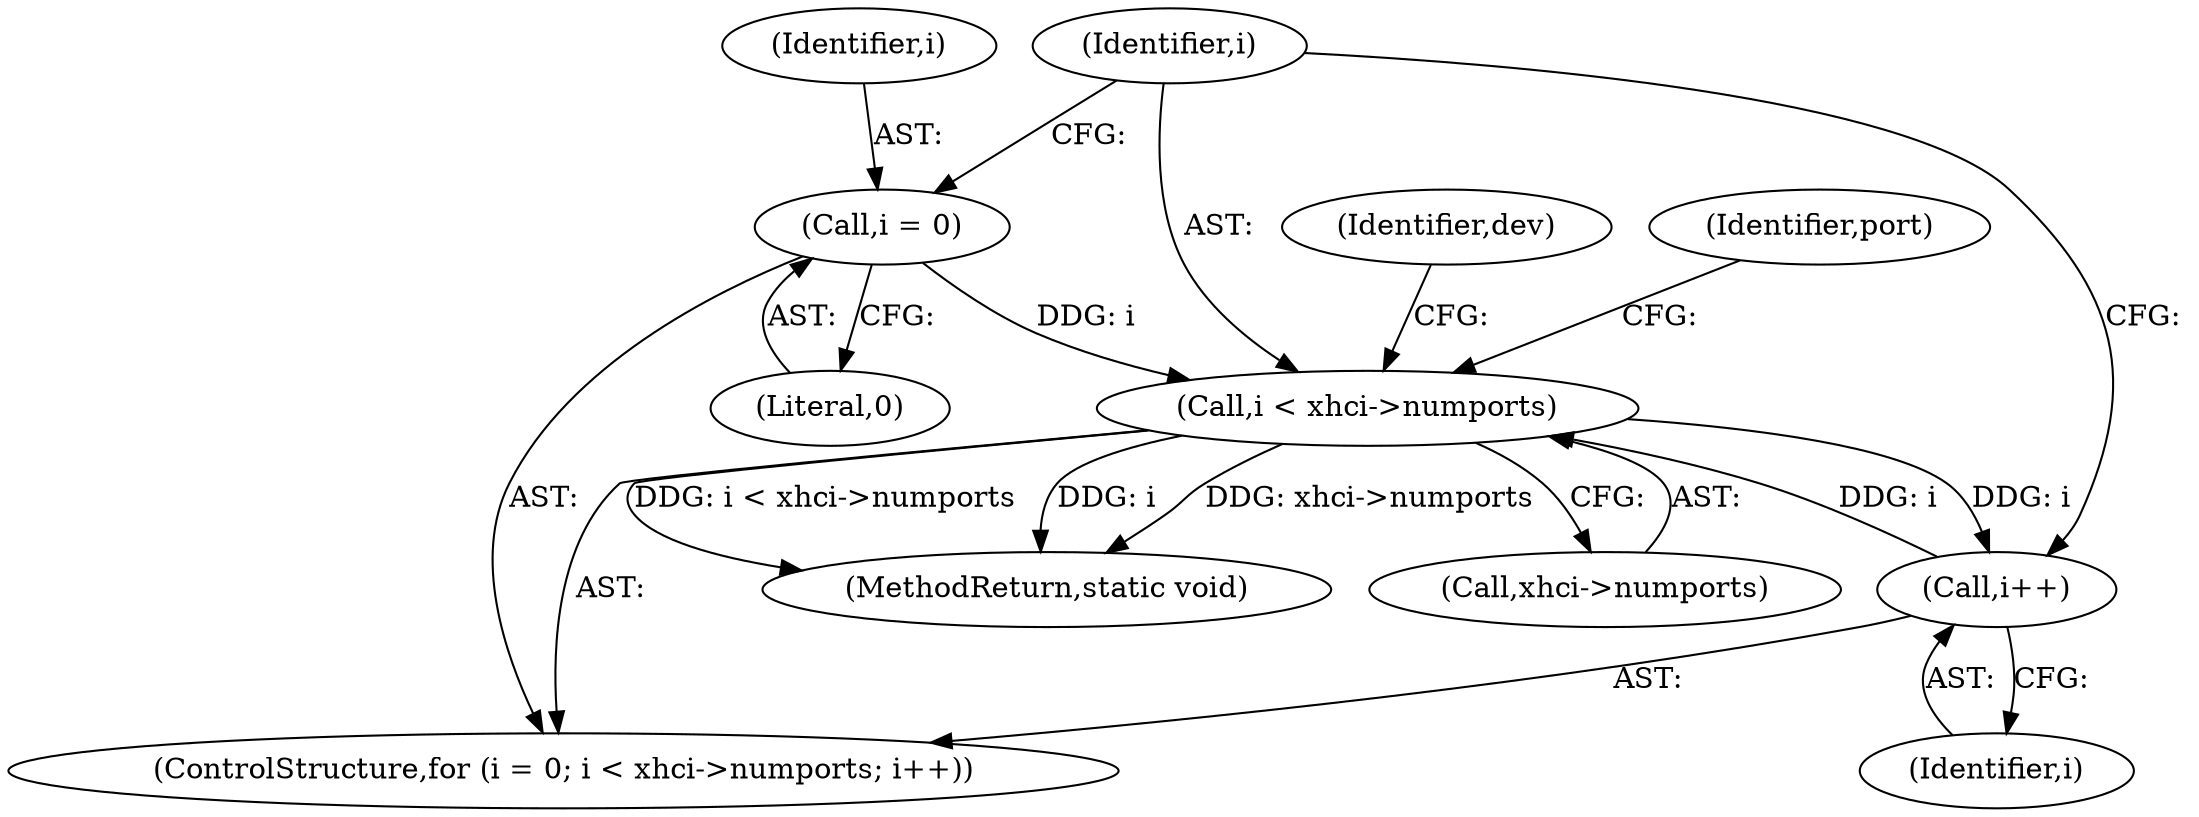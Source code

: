 digraph "0_qemu_b53dd4495ced2432a0b652ea895e651d07336f7e@pointer" {
"1000186" [label="(Call,i < xhci->numports)"];
"1000183" [label="(Call,i = 0)"];
"1000191" [label="(Call,i++)"];
"1000186" [label="(Call,i < xhci->numports)"];
"1000187" [label="(Identifier,i)"];
"1000253" [label="(MethodReturn,static void)"];
"1000191" [label="(Call,i++)"];
"1000184" [label="(Identifier,i)"];
"1000192" [label="(Identifier,i)"];
"1000215" [label="(Identifier,dev)"];
"1000183" [label="(Call,i = 0)"];
"1000196" [label="(Identifier,port)"];
"1000185" [label="(Literal,0)"];
"1000186" [label="(Call,i < xhci->numports)"];
"1000188" [label="(Call,xhci->numports)"];
"1000182" [label="(ControlStructure,for (i = 0; i < xhci->numports; i++))"];
"1000186" -> "1000182"  [label="AST: "];
"1000186" -> "1000188"  [label="CFG: "];
"1000187" -> "1000186"  [label="AST: "];
"1000188" -> "1000186"  [label="AST: "];
"1000196" -> "1000186"  [label="CFG: "];
"1000215" -> "1000186"  [label="CFG: "];
"1000186" -> "1000253"  [label="DDG: xhci->numports"];
"1000186" -> "1000253"  [label="DDG: i < xhci->numports"];
"1000186" -> "1000253"  [label="DDG: i"];
"1000183" -> "1000186"  [label="DDG: i"];
"1000191" -> "1000186"  [label="DDG: i"];
"1000186" -> "1000191"  [label="DDG: i"];
"1000183" -> "1000182"  [label="AST: "];
"1000183" -> "1000185"  [label="CFG: "];
"1000184" -> "1000183"  [label="AST: "];
"1000185" -> "1000183"  [label="AST: "];
"1000187" -> "1000183"  [label="CFG: "];
"1000191" -> "1000182"  [label="AST: "];
"1000191" -> "1000192"  [label="CFG: "];
"1000192" -> "1000191"  [label="AST: "];
"1000187" -> "1000191"  [label="CFG: "];
}
